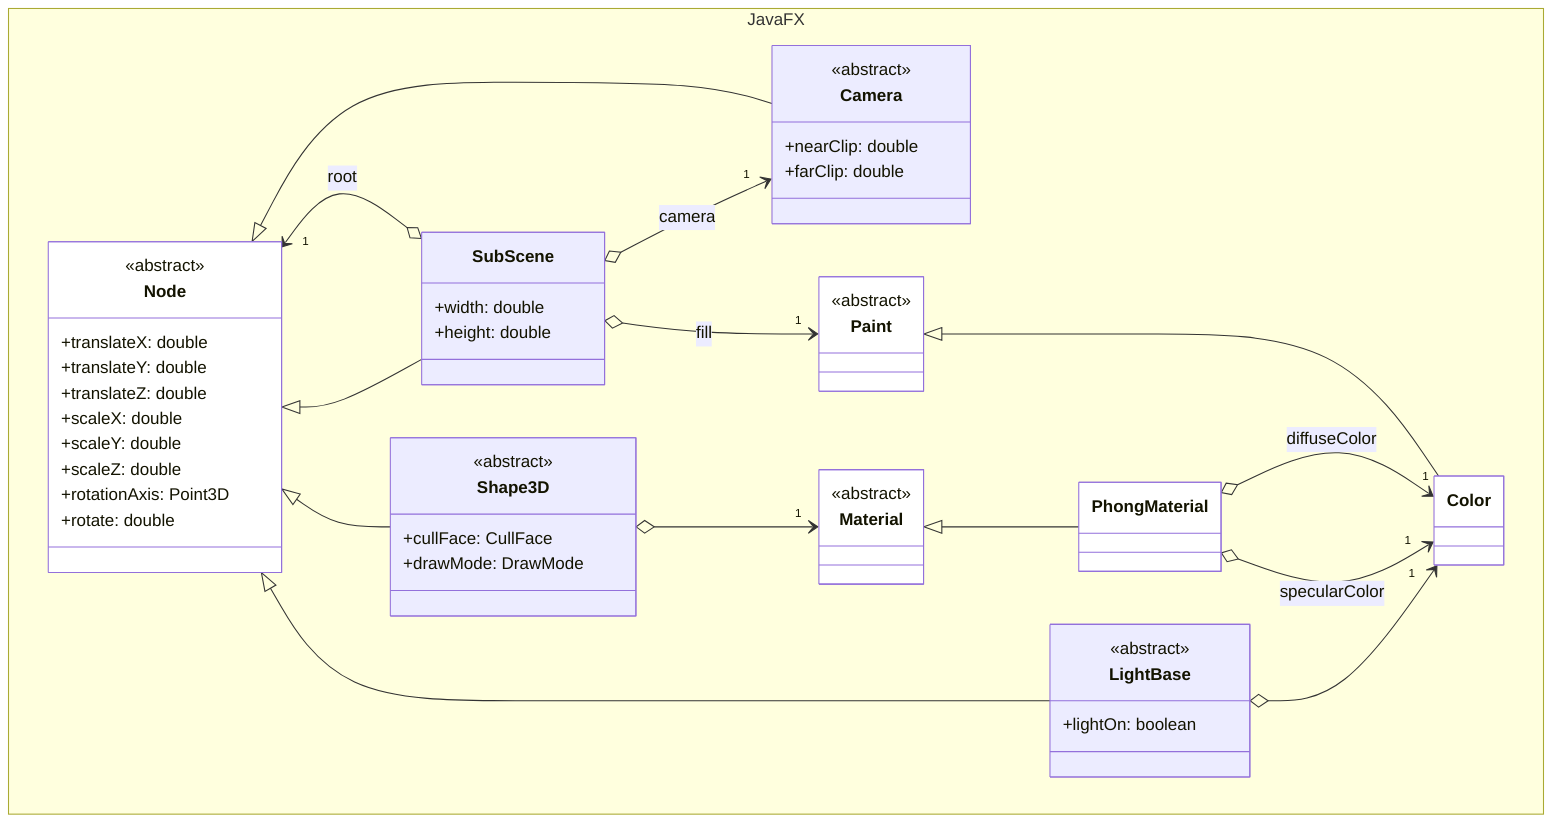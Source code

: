 classDiagram

    namespace JavaFX {
        
        class Node {
            <<abstract>>
            +translateX: double
            +translateY: double
            +translateZ: double
            +scaleX: double
            +scaleY: double
            +scaleZ: double
            +rotationAxis: Point3D
            +rotate: double
        }

        class SubScene {
            +width: double
            +height: double
        }

        class Shape3D {
            <<abstract>>
            +cullFace: CullFace
            +drawMode: DrawMode
        }

        class Camera {
            <<abstract>>
            +nearClip: double
            +farClip: double
        }

        class Material {
            <<abstract>>
        }

        class PhongMaterial {

        }

        class LightBase {
            <<abstract>>
            +lightOn: boolean
        }

        class Paint {
            <<abstract>>
        }

        class Color {
            
        }

    }

    SubScene o-->"1" Camera: camera
    SubScene o-->"1" Paint: fill

    Node <|-- Camera

    Node "1"<--o SubScene: root
    Node <|-- SubScene

    Node <|-- Shape3D

    Shape3D o-->"1" Material

    Material <|-- PhongMaterial

    PhongMaterial o-->"1" Color: diffuseColor
    PhongMaterial o-->"1" Color: specularColor

    Node <|-- LightBase

    LightBase o-->"1" Color

    Paint <|-- Color

    style Node fill:white
    style Parent fill:white
    style Paint fill:white
    style Color fill:white
    style Material fill:white
    style PhongMaterial fill:white